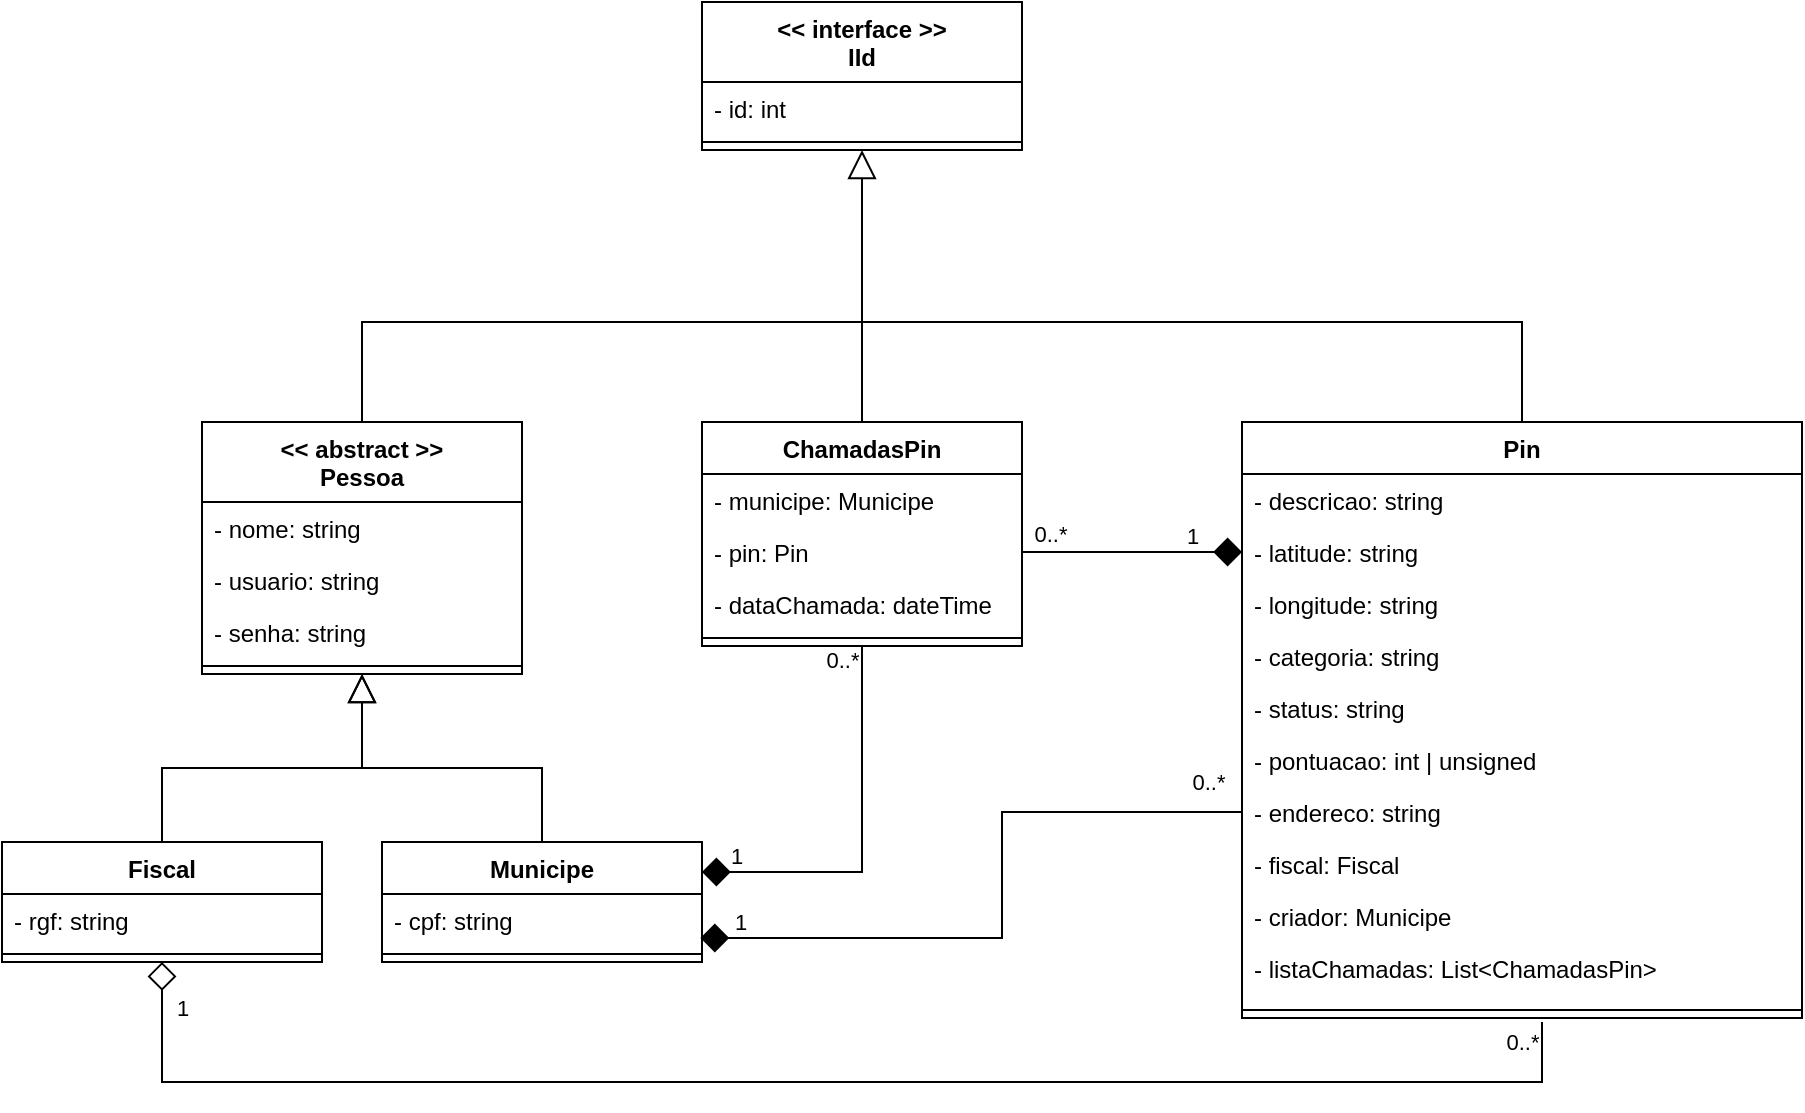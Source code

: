 <mxfile version="24.7.17">
  <diagram name="Página-1" id="h9VbZy6kBZ-aCIt9fTum">
    <mxGraphModel dx="2132" dy="1149" grid="1" gridSize="10" guides="1" tooltips="1" connect="1" arrows="1" fold="1" page="1" pageScale="1" pageWidth="827" pageHeight="1169" math="0" shadow="0">
      <root>
        <mxCell id="0" />
        <mxCell id="1" parent="0" />
        <mxCell id="Rpwp3LpbObLDx8BmmIdU-49" style="edgeStyle=orthogonalEdgeStyle;rounded=0;orthogonalLoop=1;jettySize=auto;html=1;endArrow=none;endFill=0;startSize=13;endSize=12;" parent="1" source="Rpwp3LpbObLDx8BmmIdU-12" edge="1">
          <mxGeometry relative="1" as="geometry">
            <Array as="points">
              <mxPoint x="180" y="170" />
              <mxPoint x="430" y="170" />
            </Array>
            <mxPoint x="430" y="170" as="targetPoint" />
          </mxGeometry>
        </mxCell>
        <mxCell id="Rpwp3LpbObLDx8BmmIdU-12" value="&amp;lt;&amp;lt; abstract &amp;gt;&amp;gt;&lt;br&gt;Pessoa" style="swimlane;fontStyle=1;align=center;verticalAlign=top;childLayout=stackLayout;horizontal=1;startSize=40;horizontalStack=0;resizeParent=1;resizeParentMax=0;resizeLast=0;collapsible=1;marginBottom=0;whiteSpace=wrap;html=1;" parent="1" vertex="1">
          <mxGeometry x="100" y="220" width="160" height="126" as="geometry" />
        </mxCell>
        <mxCell id="Rpwp3LpbObLDx8BmmIdU-28" value="- nome: string" style="text;strokeColor=none;fillColor=none;align=left;verticalAlign=top;spacingLeft=4;spacingRight=4;overflow=hidden;rotatable=0;points=[[0,0.5],[1,0.5]];portConstraint=eastwest;whiteSpace=wrap;html=1;" parent="Rpwp3LpbObLDx8BmmIdU-12" vertex="1">
          <mxGeometry y="40" width="160" height="26" as="geometry" />
        </mxCell>
        <mxCell id="Rpwp3LpbObLDx8BmmIdU-13" value="- usuario: string" style="text;strokeColor=none;fillColor=none;align=left;verticalAlign=top;spacingLeft=4;spacingRight=4;overflow=hidden;rotatable=0;points=[[0,0.5],[1,0.5]];portConstraint=eastwest;whiteSpace=wrap;html=1;" parent="Rpwp3LpbObLDx8BmmIdU-12" vertex="1">
          <mxGeometry y="66" width="160" height="26" as="geometry" />
        </mxCell>
        <mxCell id="Rpwp3LpbObLDx8BmmIdU-17" value="- senha: string" style="text;strokeColor=none;fillColor=none;align=left;verticalAlign=top;spacingLeft=4;spacingRight=4;overflow=hidden;rotatable=0;points=[[0,0.5],[1,0.5]];portConstraint=eastwest;whiteSpace=wrap;html=1;" parent="Rpwp3LpbObLDx8BmmIdU-12" vertex="1">
          <mxGeometry y="92" width="160" height="26" as="geometry" />
        </mxCell>
        <mxCell id="Rpwp3LpbObLDx8BmmIdU-14" value="" style="line;strokeWidth=1;fillColor=none;align=left;verticalAlign=middle;spacingTop=-1;spacingLeft=3;spacingRight=3;rotatable=0;labelPosition=right;points=[];portConstraint=eastwest;strokeColor=inherit;" parent="Rpwp3LpbObLDx8BmmIdU-12" vertex="1">
          <mxGeometry y="118" width="160" height="8" as="geometry" />
        </mxCell>
        <mxCell id="Rpwp3LpbObLDx8BmmIdU-50" style="edgeStyle=orthogonalEdgeStyle;rounded=0;orthogonalLoop=1;jettySize=auto;html=1;entryX=0.5;entryY=1;entryDx=0;entryDy=0;strokeColor=default;align=center;verticalAlign=middle;fontFamily=Helvetica;fontSize=11;fontColor=default;labelBackgroundColor=default;startSize=13;endArrow=block;endFill=0;endSize=12;" parent="1" source="Rpwp3LpbObLDx8BmmIdU-22" target="Rpwp3LpbObLDx8BmmIdU-12" edge="1">
          <mxGeometry relative="1" as="geometry" />
        </mxCell>
        <mxCell id="a9TQ7tXgm_2rAVCgkNG6-3" style="edgeStyle=orthogonalEdgeStyle;rounded=0;orthogonalLoop=1;jettySize=auto;html=1;strokeColor=default;align=center;verticalAlign=middle;fontFamily=Helvetica;fontSize=11;fontColor=default;labelBackgroundColor=default;startArrow=diamond;startFill=1;startSize=12;endArrow=none;endFill=0;endSize=12;entryX=0;entryY=0.5;entryDx=0;entryDy=0;exitX=0.995;exitY=0.846;exitDx=0;exitDy=0;exitPerimeter=0;" edge="1" parent="1" source="Rpwp3LpbObLDx8BmmIdU-23" target="Rpwp3LpbObLDx8BmmIdU-54">
          <mxGeometry relative="1" as="geometry">
            <mxPoint x="710" y="518" as="targetPoint" />
            <Array as="points">
              <mxPoint x="500" y="478" />
              <mxPoint x="500" y="415" />
            </Array>
          </mxGeometry>
        </mxCell>
        <mxCell id="a9TQ7tXgm_2rAVCgkNG6-10" value="0..*" style="edgeLabel;html=1;align=center;verticalAlign=middle;resizable=0;points=[];" vertex="1" connectable="0" parent="a9TQ7tXgm_2rAVCgkNG6-3">
          <mxGeometry x="0.96" relative="1" as="geometry">
            <mxPoint x="-10" y="-15" as="offset" />
          </mxGeometry>
        </mxCell>
        <mxCell id="a9TQ7tXgm_2rAVCgkNG6-11" value="1" style="edgeLabel;html=1;align=center;verticalAlign=middle;resizable=0;points=[];" vertex="1" connectable="0" parent="a9TQ7tXgm_2rAVCgkNG6-3">
          <mxGeometry x="-0.94" relative="1" as="geometry">
            <mxPoint x="10" y="-8" as="offset" />
          </mxGeometry>
        </mxCell>
        <mxCell id="Rpwp3LpbObLDx8BmmIdU-22" value="Municipe" style="swimlane;fontStyle=1;align=center;verticalAlign=top;childLayout=stackLayout;horizontal=1;startSize=26;horizontalStack=0;resizeParent=1;resizeParentMax=0;resizeLast=0;collapsible=1;marginBottom=0;whiteSpace=wrap;html=1;" parent="1" vertex="1">
          <mxGeometry x="190" y="430" width="160" height="60" as="geometry" />
        </mxCell>
        <mxCell id="Rpwp3LpbObLDx8BmmIdU-23" value="- cpf: string" style="text;strokeColor=none;fillColor=none;align=left;verticalAlign=top;spacingLeft=4;spacingRight=4;overflow=hidden;rotatable=0;points=[[0,0.5],[1,0.5]];portConstraint=eastwest;whiteSpace=wrap;html=1;" parent="Rpwp3LpbObLDx8BmmIdU-22" vertex="1">
          <mxGeometry y="26" width="160" height="26" as="geometry" />
        </mxCell>
        <mxCell id="Rpwp3LpbObLDx8BmmIdU-24" value="" style="line;strokeWidth=1;fillColor=none;align=left;verticalAlign=middle;spacingTop=-1;spacingLeft=3;spacingRight=3;rotatable=0;labelPosition=right;points=[];portConstraint=eastwest;strokeColor=inherit;" parent="Rpwp3LpbObLDx8BmmIdU-22" vertex="1">
          <mxGeometry y="52" width="160" height="8" as="geometry" />
        </mxCell>
        <mxCell id="Rpwp3LpbObLDx8BmmIdU-51" style="edgeStyle=orthogonalEdgeStyle;rounded=0;orthogonalLoop=1;jettySize=auto;html=1;entryX=0.5;entryY=1;entryDx=0;entryDy=0;strokeColor=default;align=center;verticalAlign=middle;fontFamily=Helvetica;fontSize=11;fontColor=default;labelBackgroundColor=default;startSize=13;endArrow=block;endFill=0;endSize=12;" parent="1" source="Rpwp3LpbObLDx8BmmIdU-33" target="Rpwp3LpbObLDx8BmmIdU-12" edge="1">
          <mxGeometry relative="1" as="geometry" />
        </mxCell>
        <mxCell id="a9TQ7tXgm_2rAVCgkNG6-14" style="edgeStyle=orthogonalEdgeStyle;rounded=0;orthogonalLoop=1;jettySize=auto;html=1;startArrow=diamond;startFill=0;endSize=6;startSize=12;endArrow=none;endFill=0;" edge="1" parent="1" source="Rpwp3LpbObLDx8BmmIdU-33">
          <mxGeometry relative="1" as="geometry">
            <mxPoint x="770" y="520" as="targetPoint" />
            <Array as="points">
              <mxPoint x="80" y="550" />
              <mxPoint x="770" y="550" />
              <mxPoint x="770" y="520" />
            </Array>
          </mxGeometry>
        </mxCell>
        <mxCell id="a9TQ7tXgm_2rAVCgkNG6-15" value="1" style="edgeLabel;html=1;align=center;verticalAlign=middle;resizable=0;points=[];" vertex="1" connectable="0" parent="a9TQ7tXgm_2rAVCgkNG6-14">
          <mxGeometry x="-0.94" y="-1" relative="1" as="geometry">
            <mxPoint x="11" y="-1" as="offset" />
          </mxGeometry>
        </mxCell>
        <mxCell id="a9TQ7tXgm_2rAVCgkNG6-16" value="0..*" style="edgeLabel;html=1;align=center;verticalAlign=middle;resizable=0;points=[];" vertex="1" connectable="0" parent="a9TQ7tXgm_2rAVCgkNG6-14">
          <mxGeometry x="0.96" relative="1" as="geometry">
            <mxPoint x="-10" y="-6" as="offset" />
          </mxGeometry>
        </mxCell>
        <mxCell id="Rpwp3LpbObLDx8BmmIdU-33" value="Fiscal" style="swimlane;fontStyle=1;align=center;verticalAlign=top;childLayout=stackLayout;horizontal=1;startSize=26;horizontalStack=0;resizeParent=1;resizeParentMax=0;resizeLast=0;collapsible=1;marginBottom=0;whiteSpace=wrap;html=1;" parent="1" vertex="1">
          <mxGeometry y="430" width="160" height="60" as="geometry" />
        </mxCell>
        <mxCell id="Rpwp3LpbObLDx8BmmIdU-34" value="- rgf: string" style="text;strokeColor=none;fillColor=none;align=left;verticalAlign=top;spacingLeft=4;spacingRight=4;overflow=hidden;rotatable=0;points=[[0,0.5],[1,0.5]];portConstraint=eastwest;whiteSpace=wrap;html=1;" parent="Rpwp3LpbObLDx8BmmIdU-33" vertex="1">
          <mxGeometry y="26" width="160" height="26" as="geometry" />
        </mxCell>
        <mxCell id="Rpwp3LpbObLDx8BmmIdU-35" value="" style="line;strokeWidth=1;fillColor=none;align=left;verticalAlign=middle;spacingTop=-1;spacingLeft=3;spacingRight=3;rotatable=0;labelPosition=right;points=[];portConstraint=eastwest;strokeColor=inherit;" parent="Rpwp3LpbObLDx8BmmIdU-33" vertex="1">
          <mxGeometry y="52" width="160" height="8" as="geometry" />
        </mxCell>
        <mxCell id="a9TQ7tXgm_2rAVCgkNG6-1" style="edgeStyle=orthogonalEdgeStyle;rounded=0;orthogonalLoop=1;jettySize=auto;html=1;endArrow=none;endFill=0;startArrow=diamond;startFill=1;startSize=12;exitX=0;exitY=0.5;exitDx=0;exitDy=0;entryX=1;entryY=0.5;entryDx=0;entryDy=0;" edge="1" parent="1" source="Rpwp3LpbObLDx8BmmIdU-42" target="Rpwp3LpbObLDx8BmmIdU-62">
          <mxGeometry relative="1" as="geometry">
            <mxPoint x="540" y="285" as="targetPoint" />
            <Array as="points" />
          </mxGeometry>
        </mxCell>
        <mxCell id="a9TQ7tXgm_2rAVCgkNG6-8" value="1" style="edgeLabel;html=1;align=center;verticalAlign=bottom;resizable=0;points=[];" vertex="1" connectable="0" parent="a9TQ7tXgm_2rAVCgkNG6-1">
          <mxGeometry x="-0.643" relative="1" as="geometry">
            <mxPoint x="-6" as="offset" />
          </mxGeometry>
        </mxCell>
        <mxCell id="a9TQ7tXgm_2rAVCgkNG6-9" value="0..*" style="edgeLabel;html=1;align=center;verticalAlign=bottom;resizable=0;points=[];" vertex="1" connectable="0" parent="a9TQ7tXgm_2rAVCgkNG6-1">
          <mxGeometry x="0.795" y="-1" relative="1" as="geometry">
            <mxPoint x="2" as="offset" />
          </mxGeometry>
        </mxCell>
        <mxCell id="a9TQ7tXgm_2rAVCgkNG6-12" style="edgeStyle=orthogonalEdgeStyle;rounded=0;orthogonalLoop=1;jettySize=auto;html=1;strokeColor=default;align=center;verticalAlign=middle;fontFamily=Helvetica;fontSize=11;fontColor=default;labelBackgroundColor=default;endArrow=none;startSize=13;endFill=0;endSize=12;" edge="1" parent="1" source="Rpwp3LpbObLDx8BmmIdU-36">
          <mxGeometry relative="1" as="geometry">
            <mxPoint x="430" y="170" as="targetPoint" />
            <Array as="points">
              <mxPoint x="760" y="170" />
              <mxPoint x="430" y="170" />
            </Array>
          </mxGeometry>
        </mxCell>
        <mxCell id="Rpwp3LpbObLDx8BmmIdU-36" value="Pin" style="swimlane;fontStyle=1;align=center;verticalAlign=top;childLayout=stackLayout;horizontal=1;startSize=26;horizontalStack=0;resizeParent=1;resizeParentMax=0;resizeLast=0;collapsible=1;marginBottom=0;whiteSpace=wrap;html=1;" parent="1" vertex="1">
          <mxGeometry x="620" y="220" width="280" height="298" as="geometry" />
        </mxCell>
        <mxCell id="Rpwp3LpbObLDx8BmmIdU-37" value="- descricao: string" style="text;strokeColor=none;fillColor=none;align=left;verticalAlign=top;spacingLeft=4;spacingRight=4;overflow=hidden;rotatable=0;points=[[0,0.5],[1,0.5]];portConstraint=eastwest;whiteSpace=wrap;html=1;" parent="Rpwp3LpbObLDx8BmmIdU-36" vertex="1">
          <mxGeometry y="26" width="280" height="26" as="geometry" />
        </mxCell>
        <mxCell id="Rpwp3LpbObLDx8BmmIdU-42" value="- latitude: string" style="text;strokeColor=none;fillColor=none;align=left;verticalAlign=top;spacingLeft=4;spacingRight=4;overflow=hidden;rotatable=0;points=[[0,0.5],[1,0.5]];portConstraint=eastwest;whiteSpace=wrap;html=1;" parent="Rpwp3LpbObLDx8BmmIdU-36" vertex="1">
          <mxGeometry y="52" width="280" height="26" as="geometry" />
        </mxCell>
        <mxCell id="Rpwp3LpbObLDx8BmmIdU-41" value="- longitude: string" style="text;strokeColor=none;fillColor=none;align=left;verticalAlign=top;spacingLeft=4;spacingRight=4;overflow=hidden;rotatable=0;points=[[0,0.5],[1,0.5]];portConstraint=eastwest;whiteSpace=wrap;html=1;" parent="Rpwp3LpbObLDx8BmmIdU-36" vertex="1">
          <mxGeometry y="78" width="280" height="26" as="geometry" />
        </mxCell>
        <mxCell id="Rpwp3LpbObLDx8BmmIdU-40" value="- categoria: string" style="text;strokeColor=none;fillColor=none;align=left;verticalAlign=top;spacingLeft=4;spacingRight=4;overflow=hidden;rotatable=0;points=[[0,0.5],[1,0.5]];portConstraint=eastwest;whiteSpace=wrap;html=1;" parent="Rpwp3LpbObLDx8BmmIdU-36" vertex="1">
          <mxGeometry y="104" width="280" height="26" as="geometry" />
        </mxCell>
        <mxCell id="Rpwp3LpbObLDx8BmmIdU-39" value="- status: string" style="text;strokeColor=none;fillColor=none;align=left;verticalAlign=top;spacingLeft=4;spacingRight=4;overflow=hidden;rotatable=0;points=[[0,0.5],[1,0.5]];portConstraint=eastwest;whiteSpace=wrap;html=1;" parent="Rpwp3LpbObLDx8BmmIdU-36" vertex="1">
          <mxGeometry y="130" width="280" height="26" as="geometry" />
        </mxCell>
        <mxCell id="Rpwp3LpbObLDx8BmmIdU-55" value="- pontuacao: int | unsigned" style="text;strokeColor=none;fillColor=none;align=left;verticalAlign=top;spacingLeft=4;spacingRight=4;overflow=hidden;rotatable=0;points=[[0,0.5],[1,0.5]];portConstraint=eastwest;whiteSpace=wrap;html=1;" parent="Rpwp3LpbObLDx8BmmIdU-36" vertex="1">
          <mxGeometry y="156" width="280" height="26" as="geometry" />
        </mxCell>
        <mxCell id="Rpwp3LpbObLDx8BmmIdU-54" value="- endereco: string" style="text;strokeColor=none;fillColor=none;align=left;verticalAlign=top;spacingLeft=4;spacingRight=4;overflow=hidden;rotatable=0;points=[[0,0.5],[1,0.5]];portConstraint=eastwest;whiteSpace=wrap;html=1;" parent="Rpwp3LpbObLDx8BmmIdU-36" vertex="1">
          <mxGeometry y="182" width="280" height="26" as="geometry" />
        </mxCell>
        <mxCell id="Rpwp3LpbObLDx8BmmIdU-56" value="- fiscal: Fiscal" style="text;strokeColor=none;fillColor=none;align=left;verticalAlign=top;spacingLeft=4;spacingRight=4;overflow=hidden;rotatable=0;points=[[0,0.5],[1,0.5]];portConstraint=eastwest;whiteSpace=wrap;html=1;" parent="Rpwp3LpbObLDx8BmmIdU-36" vertex="1">
          <mxGeometry y="208" width="280" height="26" as="geometry" />
        </mxCell>
        <mxCell id="Rpwp3LpbObLDx8BmmIdU-57" value="- criador: Municipe" style="text;strokeColor=none;fillColor=none;align=left;verticalAlign=top;spacingLeft=4;spacingRight=4;overflow=hidden;rotatable=0;points=[[0,0.5],[1,0.5]];portConstraint=eastwest;whiteSpace=wrap;html=1;" parent="Rpwp3LpbObLDx8BmmIdU-36" vertex="1">
          <mxGeometry y="234" width="280" height="26" as="geometry" />
        </mxCell>
        <mxCell id="Rpwp3LpbObLDx8BmmIdU-58" value="- listaChamadas: List&amp;lt;ChamadasPin&amp;gt;" style="text;strokeColor=none;fillColor=none;align=left;verticalAlign=top;spacingLeft=4;spacingRight=4;overflow=hidden;rotatable=0;points=[[0,0.5],[1,0.5]];portConstraint=eastwest;whiteSpace=wrap;html=1;" parent="Rpwp3LpbObLDx8BmmIdU-36" vertex="1">
          <mxGeometry y="260" width="280" height="30" as="geometry" />
        </mxCell>
        <mxCell id="Rpwp3LpbObLDx8BmmIdU-38" value="" style="line;strokeWidth=1;fillColor=none;align=left;verticalAlign=middle;spacingTop=-1;spacingLeft=3;spacingRight=3;rotatable=0;labelPosition=right;points=[];portConstraint=eastwest;strokeColor=inherit;" parent="Rpwp3LpbObLDx8BmmIdU-36" vertex="1">
          <mxGeometry y="290" width="280" height="8" as="geometry" />
        </mxCell>
        <mxCell id="Rpwp3LpbObLDx8BmmIdU-43" value="&amp;lt;&amp;lt; interface &amp;gt;&amp;gt;&lt;br&gt;IId" style="swimlane;fontStyle=1;align=center;verticalAlign=top;childLayout=stackLayout;horizontal=1;startSize=40;horizontalStack=0;resizeParent=1;resizeParentMax=0;resizeLast=0;collapsible=1;marginBottom=0;whiteSpace=wrap;html=1;" parent="1" vertex="1">
          <mxGeometry x="350" y="10" width="160" height="74" as="geometry" />
        </mxCell>
        <mxCell id="Rpwp3LpbObLDx8BmmIdU-44" value="- id: int" style="text;strokeColor=none;fillColor=none;align=left;verticalAlign=top;spacingLeft=4;spacingRight=4;overflow=hidden;rotatable=0;points=[[0,0.5],[1,0.5]];portConstraint=eastwest;whiteSpace=wrap;html=1;" parent="Rpwp3LpbObLDx8BmmIdU-43" vertex="1">
          <mxGeometry y="40" width="160" height="26" as="geometry" />
        </mxCell>
        <mxCell id="Rpwp3LpbObLDx8BmmIdU-48" value="" style="line;strokeWidth=1;fillColor=none;align=left;verticalAlign=middle;spacingTop=-1;spacingLeft=3;spacingRight=3;rotatable=0;labelPosition=right;points=[];portConstraint=eastwest;strokeColor=inherit;" parent="Rpwp3LpbObLDx8BmmIdU-43" vertex="1">
          <mxGeometry y="66" width="160" height="8" as="geometry" />
        </mxCell>
        <mxCell id="a9TQ7tXgm_2rAVCgkNG6-2" value="" style="edgeStyle=orthogonalEdgeStyle;rounded=0;orthogonalLoop=1;jettySize=auto;html=1;entryX=1;entryY=0.25;entryDx=0;entryDy=0;startArrow=none;startFill=0;strokeColor=default;align=center;verticalAlign=middle;fontFamily=Helvetica;fontSize=11;fontColor=default;labelBackgroundColor=default;startSize=12;endArrow=diamond;endFill=1;endSize=12;exitX=0.5;exitY=1;exitDx=0;exitDy=0;" edge="1" parent="1" source="Rpwp3LpbObLDx8BmmIdU-59" target="Rpwp3LpbObLDx8BmmIdU-22">
          <mxGeometry x="0.922" y="-19" relative="1" as="geometry">
            <mxPoint as="offset" />
          </mxGeometry>
        </mxCell>
        <mxCell id="a9TQ7tXgm_2rAVCgkNG6-6" value="0..*" style="edgeLabel;html=1;align=center;verticalAlign=bottom;resizable=0;points=[];" vertex="1" connectable="0" parent="a9TQ7tXgm_2rAVCgkNG6-2">
          <mxGeometry x="-0.877" relative="1" as="geometry">
            <mxPoint x="-10" y="3" as="offset" />
          </mxGeometry>
        </mxCell>
        <mxCell id="a9TQ7tXgm_2rAVCgkNG6-7" value="1" style="edgeLabel;html=1;align=center;verticalAlign=bottom;resizable=0;points=[];" vertex="1" connectable="0" parent="a9TQ7tXgm_2rAVCgkNG6-2">
          <mxGeometry x="0.83" relative="1" as="geometry">
            <mxPoint as="offset" />
          </mxGeometry>
        </mxCell>
        <mxCell id="a9TQ7tXgm_2rAVCgkNG6-13" style="edgeStyle=orthogonalEdgeStyle;rounded=0;orthogonalLoop=1;jettySize=auto;html=1;strokeColor=default;align=center;verticalAlign=middle;fontFamily=Helvetica;fontSize=11;fontColor=default;labelBackgroundColor=default;endArrow=block;startSize=13;endFill=0;endSize=12;entryX=0.5;entryY=1;entryDx=0;entryDy=0;" edge="1" parent="1" source="Rpwp3LpbObLDx8BmmIdU-59" target="Rpwp3LpbObLDx8BmmIdU-43">
          <mxGeometry relative="1" as="geometry">
            <mxPoint x="430" y="110" as="targetPoint" />
            <Array as="points" />
          </mxGeometry>
        </mxCell>
        <mxCell id="Rpwp3LpbObLDx8BmmIdU-59" value="ChamadasPin" style="swimlane;fontStyle=1;align=center;verticalAlign=top;childLayout=stackLayout;horizontal=1;startSize=26;horizontalStack=0;resizeParent=1;resizeParentMax=0;resizeLast=0;collapsible=1;marginBottom=0;whiteSpace=wrap;html=1;" parent="1" vertex="1">
          <mxGeometry x="350" y="220" width="160" height="112" as="geometry" />
        </mxCell>
        <mxCell id="Rpwp3LpbObLDx8BmmIdU-60" value="- municipe: Municipe" style="text;strokeColor=none;fillColor=none;align=left;verticalAlign=top;spacingLeft=4;spacingRight=4;overflow=hidden;rotatable=0;points=[[0,0.5],[1,0.5]];portConstraint=eastwest;whiteSpace=wrap;html=1;" parent="Rpwp3LpbObLDx8BmmIdU-59" vertex="1">
          <mxGeometry y="26" width="160" height="26" as="geometry" />
        </mxCell>
        <mxCell id="Rpwp3LpbObLDx8BmmIdU-62" value="- pin: Pin" style="text;strokeColor=none;fillColor=none;align=left;verticalAlign=top;spacingLeft=4;spacingRight=4;overflow=hidden;rotatable=0;points=[[0,0.5],[1,0.5]];portConstraint=eastwest;whiteSpace=wrap;html=1;" parent="Rpwp3LpbObLDx8BmmIdU-59" vertex="1">
          <mxGeometry y="52" width="160" height="26" as="geometry" />
        </mxCell>
        <mxCell id="Rpwp3LpbObLDx8BmmIdU-63" value="- dataChamada: dateTime" style="text;strokeColor=none;fillColor=none;align=left;verticalAlign=top;spacingLeft=4;spacingRight=4;overflow=hidden;rotatable=0;points=[[0,0.5],[1,0.5]];portConstraint=eastwest;whiteSpace=wrap;html=1;" parent="Rpwp3LpbObLDx8BmmIdU-59" vertex="1">
          <mxGeometry y="78" width="160" height="26" as="geometry" />
        </mxCell>
        <mxCell id="Rpwp3LpbObLDx8BmmIdU-61" value="" style="line;strokeWidth=1;fillColor=none;align=left;verticalAlign=middle;spacingTop=-1;spacingLeft=3;spacingRight=3;rotatable=0;labelPosition=right;points=[];portConstraint=eastwest;strokeColor=inherit;" parent="Rpwp3LpbObLDx8BmmIdU-59" vertex="1">
          <mxGeometry y="104" width="160" height="8" as="geometry" />
        </mxCell>
      </root>
    </mxGraphModel>
  </diagram>
</mxfile>

